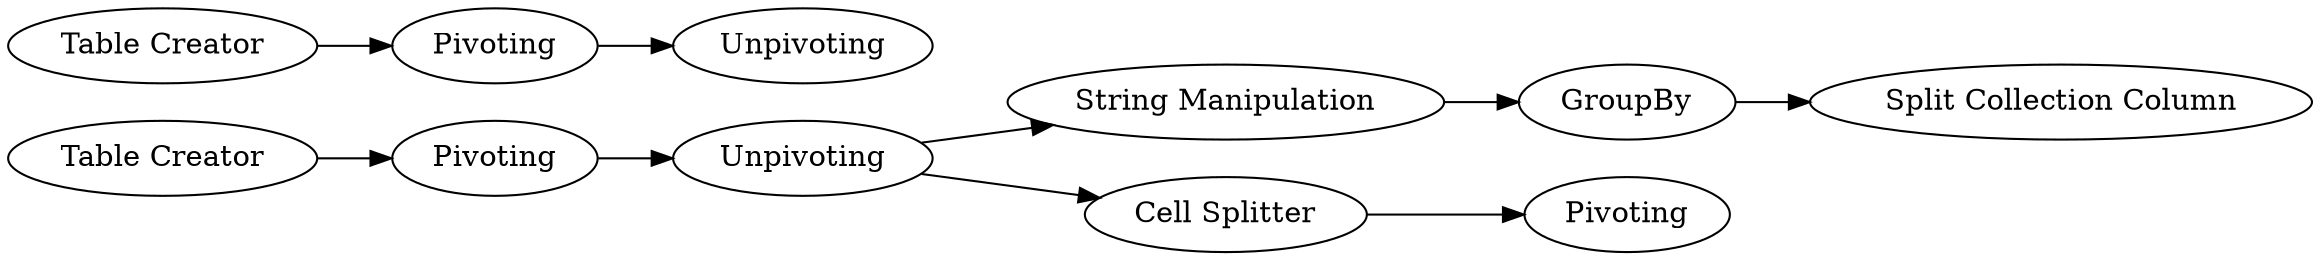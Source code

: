 digraph {
	262 -> 263
	263 -> 266
	263 -> 271
	265 -> 264
	269 -> 262
	266 -> 267
	261 -> 265
	271 -> 270
	267 -> 268
	265 [label=Pivoting]
	263 [label=Unpivoting]
	264 [label=Unpivoting]
	262 [label=Pivoting]
	267 [label=GroupBy]
	270 [label=Pivoting]
	261 [label="Table Creator"]
	269 [label="Table Creator"]
	266 [label="String Manipulation"]
	271 [label="Cell Splitter"]
	268 [label="Split Collection Column"]
	rankdir=LR
}
